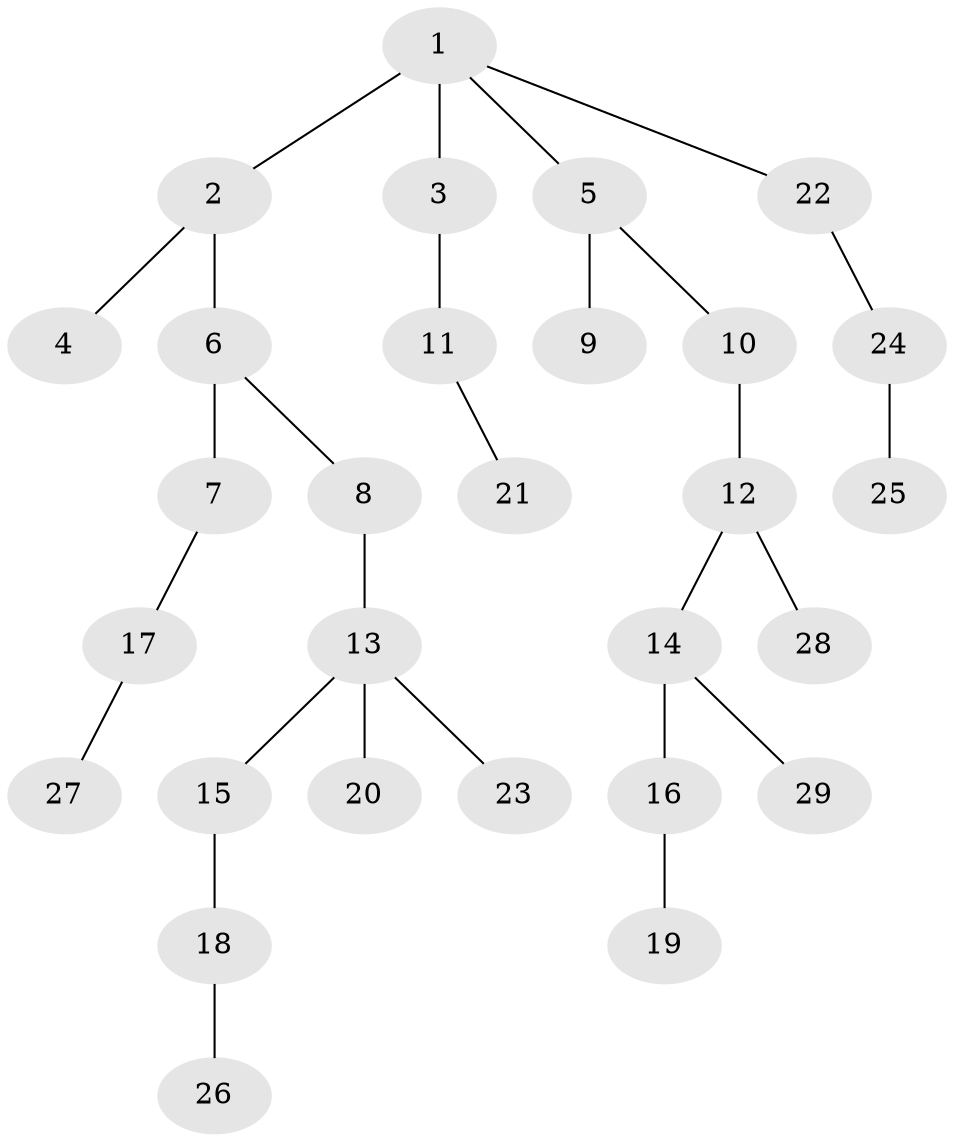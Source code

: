 // original degree distribution, {3: 0.15789473684210525, 4: 0.08771929824561403, 2: 0.15789473684210525, 6: 0.017543859649122806, 5: 0.03508771929824561, 1: 0.543859649122807}
// Generated by graph-tools (version 1.1) at 2025/36/03/09/25 02:36:45]
// undirected, 29 vertices, 28 edges
graph export_dot {
graph [start="1"]
  node [color=gray90,style=filled];
  1;
  2;
  3;
  4;
  5;
  6;
  7;
  8;
  9;
  10;
  11;
  12;
  13;
  14;
  15;
  16;
  17;
  18;
  19;
  20;
  21;
  22;
  23;
  24;
  25;
  26;
  27;
  28;
  29;
  1 -- 2 [weight=1.0];
  1 -- 3 [weight=2.0];
  1 -- 5 [weight=1.0];
  1 -- 22 [weight=1.0];
  2 -- 4 [weight=1.0];
  2 -- 6 [weight=1.0];
  3 -- 11 [weight=2.0];
  5 -- 9 [weight=1.0];
  5 -- 10 [weight=1.0];
  6 -- 7 [weight=3.0];
  6 -- 8 [weight=1.0];
  7 -- 17 [weight=1.0];
  8 -- 13 [weight=1.0];
  10 -- 12 [weight=2.0];
  11 -- 21 [weight=1.0];
  12 -- 14 [weight=1.0];
  12 -- 28 [weight=1.0];
  13 -- 15 [weight=1.0];
  13 -- 20 [weight=2.0];
  13 -- 23 [weight=1.0];
  14 -- 16 [weight=1.0];
  14 -- 29 [weight=1.0];
  15 -- 18 [weight=1.0];
  16 -- 19 [weight=1.0];
  17 -- 27 [weight=1.0];
  18 -- 26 [weight=3.0];
  22 -- 24 [weight=1.0];
  24 -- 25 [weight=1.0];
}
